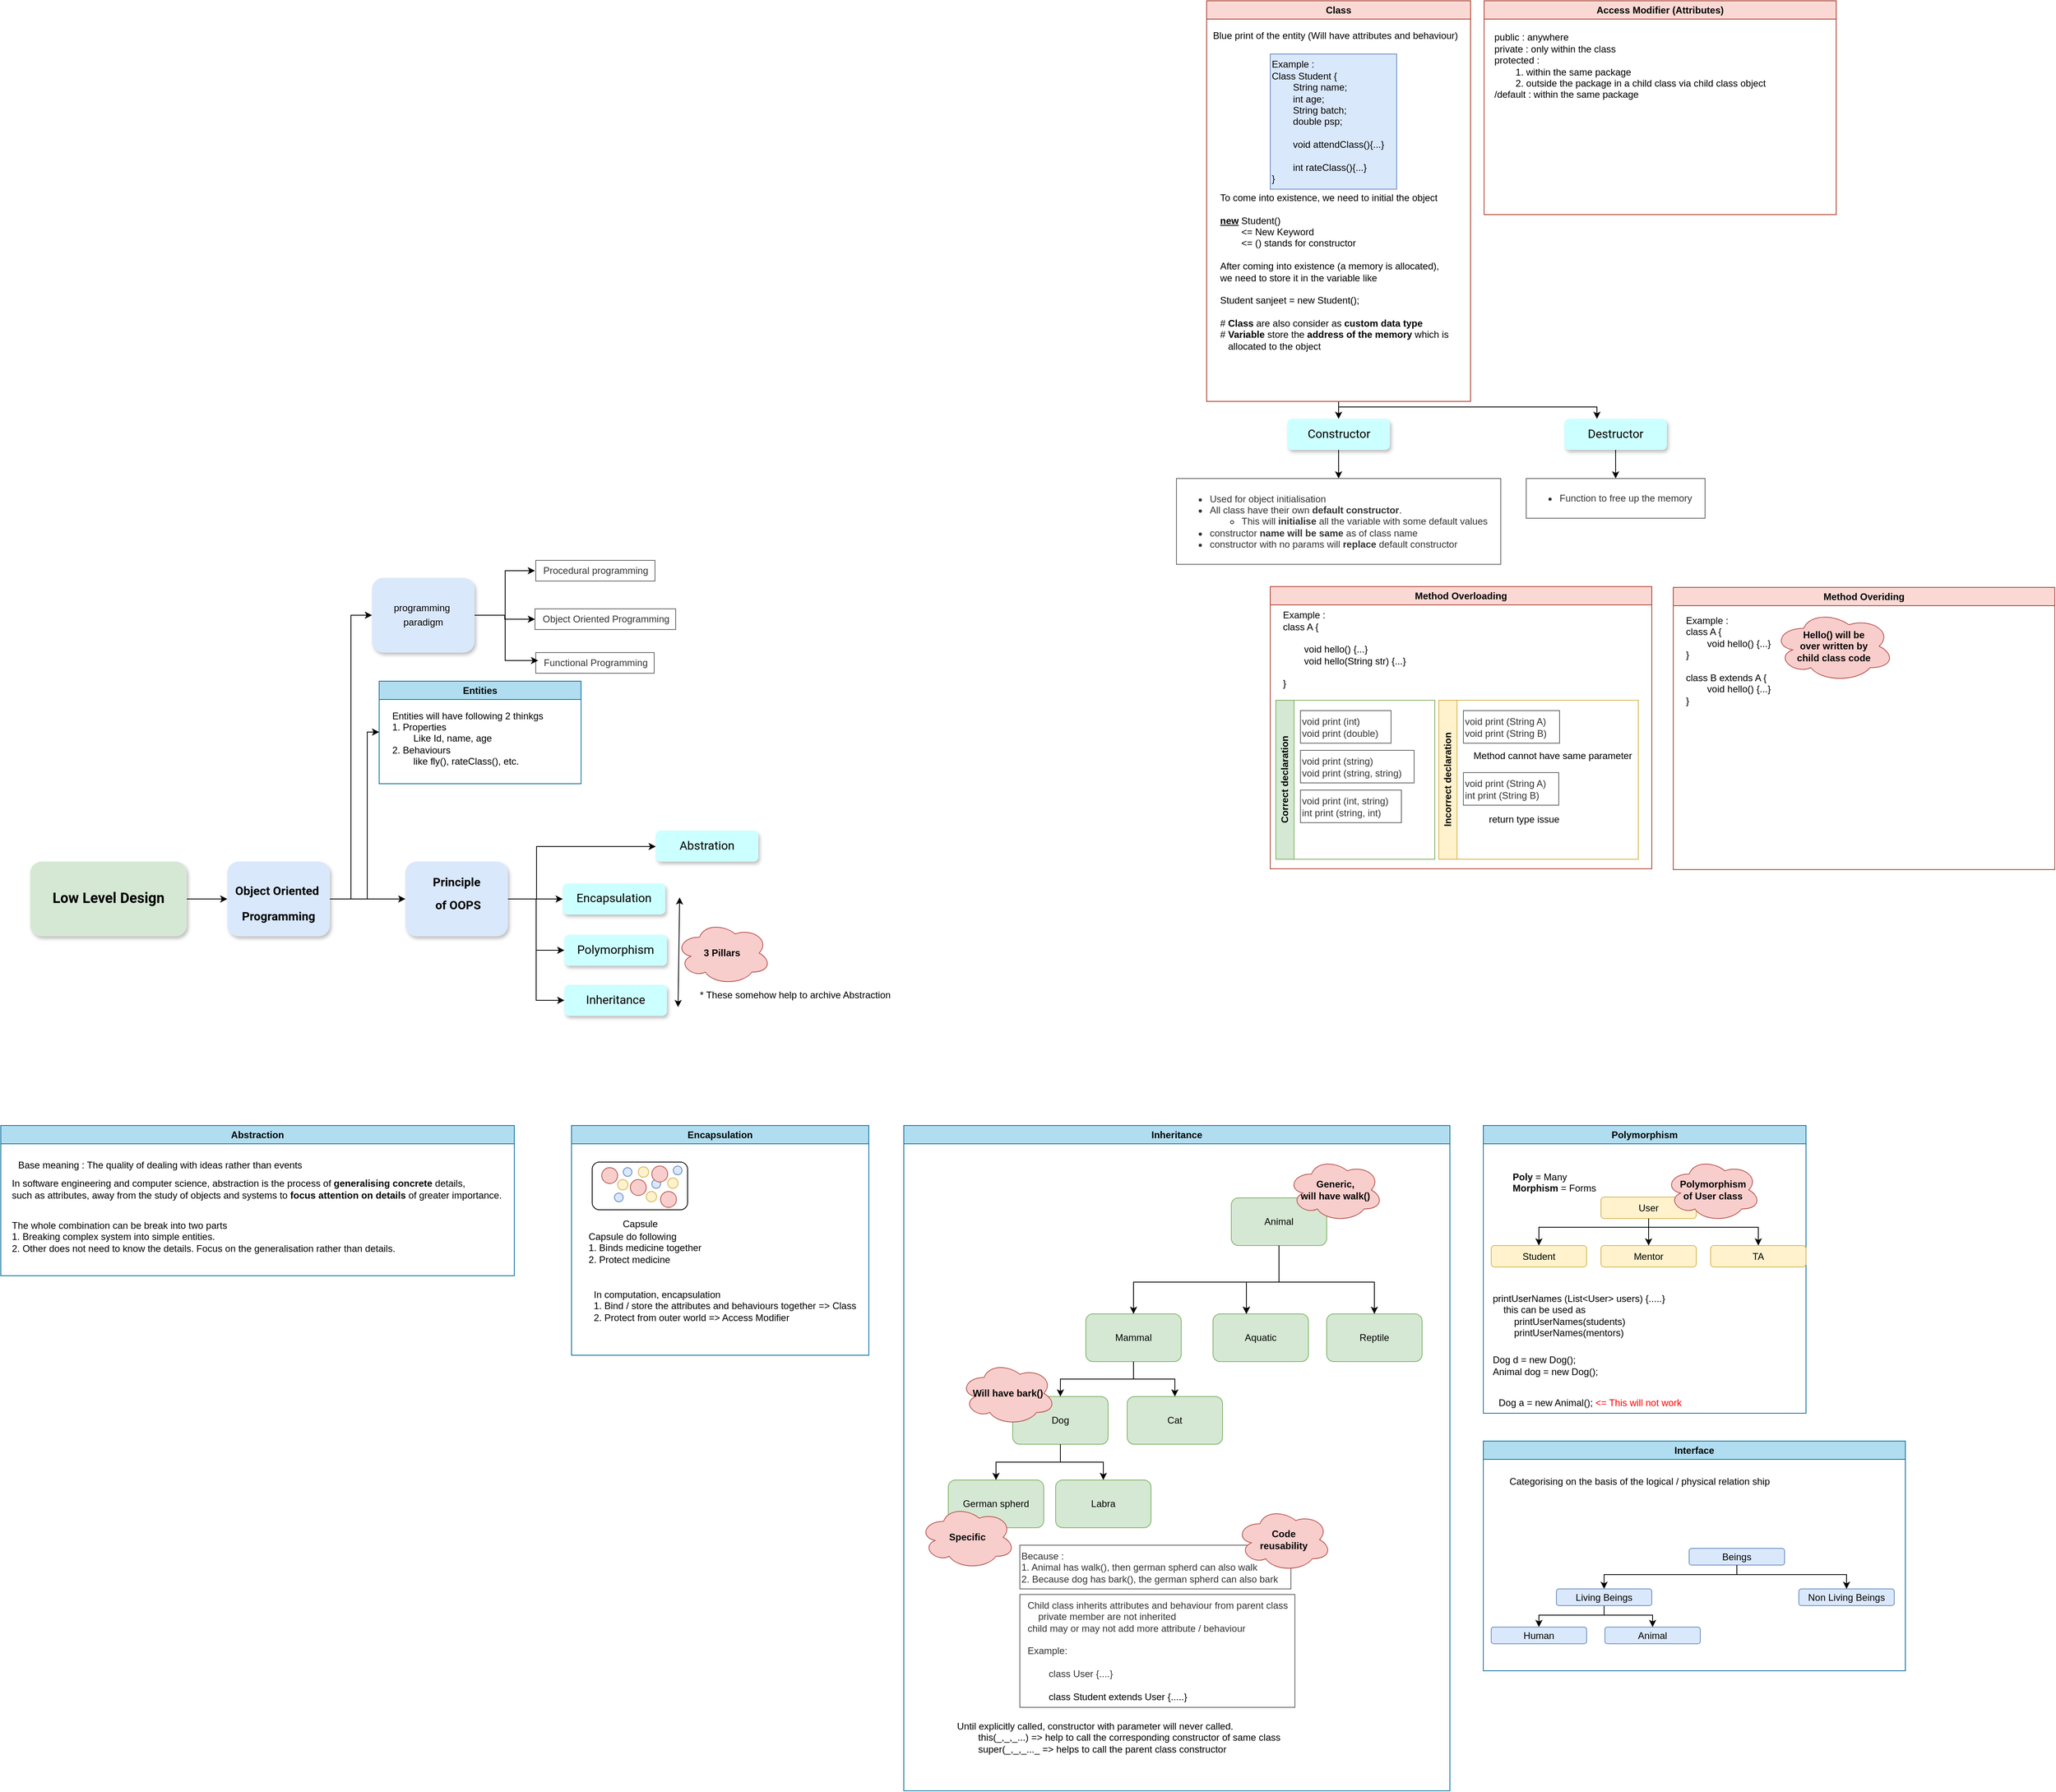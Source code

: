 <mxfile version="24.0.4" type="device">
  <diagram name="OOP Concept" id="FPjwjDiXzvvwkR_oN2_-">
    <mxGraphModel dx="5736" dy="4828" grid="0" gridSize="10" guides="1" tooltips="1" connect="1" arrows="1" fold="1" page="0" pageScale="1" pageWidth="850" pageHeight="1100" math="0" shadow="0">
      <root>
        <mxCell id="0" />
        <mxCell id="1" parent="0" />
        <mxCell id="YzlUCKDvJ0SM6VqGRy29-1" style="edgeStyle=orthogonalEdgeStyle;rounded=0;orthogonalLoop=1;jettySize=auto;html=1;" parent="1" source="YzlUCKDvJ0SM6VqGRy29-2" target="YzlUCKDvJ0SM6VqGRy29-3" edge="1">
          <mxGeometry relative="1" as="geometry" />
        </mxCell>
        <UserObject label="&lt;p style=&quot;line-height: 260%;&quot;&gt;&lt;b&gt;&lt;font data-font-src=&quot;https://fonts.googleapis.com/css?family=Roboto&quot; face=&quot;Roboto&quot; style=&quot;font-size: 18px;&quot;&gt;Low Level Design&lt;/font&gt;&lt;/b&gt;&lt;/p&gt;" link="https://github.com/SanjeetDutt/NOTES/blob/master/draw_io/DataStructureAndAlgo.drawio" linkTarget="_blank" id="YzlUCKDvJ0SM6VqGRy29-2">
          <mxCell style="rounded=1;whiteSpace=wrap;html=1;fillColor=#d5e8d4;strokeColor=none;shadow=1;treeFolding=1;editable=1;movable=1;resizable=1;rotatable=1;deletable=1;locked=0;connectable=1;" parent="1" vertex="1">
            <mxGeometry x="117" y="225" width="197" height="94" as="geometry" />
          </mxCell>
        </UserObject>
        <mxCell id="YzlUCKDvJ0SM6VqGRy29-5" style="edgeStyle=orthogonalEdgeStyle;rounded=0;orthogonalLoop=1;jettySize=auto;html=1;entryX=0;entryY=0.5;entryDx=0;entryDy=0;" parent="1" source="YzlUCKDvJ0SM6VqGRy29-3" target="YzlUCKDvJ0SM6VqGRy29-4" edge="1">
          <mxGeometry relative="1" as="geometry" />
        </mxCell>
        <mxCell id="YzlUCKDvJ0SM6VqGRy29-15" style="edgeStyle=orthogonalEdgeStyle;rounded=0;orthogonalLoop=1;jettySize=auto;html=1;" parent="1" source="YzlUCKDvJ0SM6VqGRy29-3" target="YzlUCKDvJ0SM6VqGRy29-13" edge="1">
          <mxGeometry relative="1" as="geometry">
            <Array as="points">
              <mxPoint x="541" y="272" />
              <mxPoint x="541" y="62" />
            </Array>
          </mxGeometry>
        </mxCell>
        <mxCell id="YzlUCKDvJ0SM6VqGRy29-19" style="edgeStyle=orthogonalEdgeStyle;rounded=0;orthogonalLoop=1;jettySize=auto;html=1;" parent="1" source="YzlUCKDvJ0SM6VqGRy29-3" target="YzlUCKDvJ0SM6VqGRy29-18" edge="1">
          <mxGeometry relative="1" as="geometry" />
        </mxCell>
        <mxCell id="YzlUCKDvJ0SM6VqGRy29-3" value="&lt;p style=&quot;line-height: 142%;&quot;&gt;&lt;font data-font-src=&quot;https://fonts.googleapis.com/css?family=Roboto&quot; face=&quot;Roboto&quot; style=&quot;&quot;&gt;&lt;span style=&quot;font-size: 15px;&quot;&gt;&lt;b&gt;Object Oriented&amp;nbsp;&lt;/b&gt;&lt;/span&gt;&lt;/font&gt;&lt;/p&gt;&lt;font face=&quot;Roboto&quot;&gt;&lt;span style=&quot;font-size: 15px;&quot;&gt;&lt;b&gt;Programming&lt;/b&gt;&lt;/span&gt;&lt;/font&gt;" style="rounded=1;whiteSpace=wrap;html=1;fillColor=#dae8fc;strokeColor=none;shadow=1;treeFolding=0;movable=1;resizable=1;rotatable=1;deletable=1;editable=1;locked=0;connectable=1;expand=1;recursiveResize=1;" parent="1" vertex="1">
          <mxGeometry x="365" y="225" width="129" height="94" as="geometry" />
        </mxCell>
        <mxCell id="YzlUCKDvJ0SM6VqGRy29-12" value="" style="group" parent="1" vertex="1" connectable="0">
          <mxGeometry x="547" y="-154" width="382" height="142" as="geometry" />
        </mxCell>
        <mxCell id="YzlUCKDvJ0SM6VqGRy29-4" value="&lt;p style=&quot;line-height: 142%;&quot;&gt;programming&amp;nbsp;&lt;br&gt;&lt;span style=&quot;background-color: initial;&quot;&gt;paradigm&lt;/span&gt;&lt;/p&gt;" style="rounded=1;whiteSpace=wrap;html=1;fillColor=#dae8fc;strokeColor=none;shadow=1;treeFolding=0;movable=1;resizable=1;rotatable=1;deletable=1;editable=1;locked=0;connectable=1;" parent="YzlUCKDvJ0SM6VqGRy29-12" vertex="1">
          <mxGeometry y="22" width="129" height="94" as="geometry" />
        </mxCell>
        <mxCell id="YzlUCKDvJ0SM6VqGRy29-6" value="Procedural programming" style="text;html=1;align=center;verticalAlign=middle;resizable=0;points=[];autosize=1;strokeColor=#666666;fillColor=none;fontColor=#333333;" parent="YzlUCKDvJ0SM6VqGRy29-12" vertex="1">
          <mxGeometry x="206" width="150" height="26" as="geometry" />
        </mxCell>
        <mxCell id="YzlUCKDvJ0SM6VqGRy29-7" value="Object Oriented Programming" style="text;html=1;align=center;verticalAlign=middle;resizable=0;points=[];autosize=1;strokeColor=#666666;fillColor=none;fontColor=#333333;" parent="YzlUCKDvJ0SM6VqGRy29-12" vertex="1">
          <mxGeometry x="205" y="61" width="177" height="26" as="geometry" />
        </mxCell>
        <mxCell id="YzlUCKDvJ0SM6VqGRy29-8" value="Functional Programming" style="text;html=1;align=center;verticalAlign=middle;resizable=0;points=[];autosize=1;strokeColor=#666666;fillColor=none;fontColor=#333333;" parent="YzlUCKDvJ0SM6VqGRy29-12" vertex="1">
          <mxGeometry x="206" y="116" width="149" height="26" as="geometry" />
        </mxCell>
        <mxCell id="YzlUCKDvJ0SM6VqGRy29-10" style="edgeStyle=orthogonalEdgeStyle;rounded=0;orthogonalLoop=1;jettySize=auto;html=1;" parent="YzlUCKDvJ0SM6VqGRy29-12" source="YzlUCKDvJ0SM6VqGRy29-4" target="YzlUCKDvJ0SM6VqGRy29-7" edge="1">
          <mxGeometry relative="1" as="geometry" />
        </mxCell>
        <mxCell id="YzlUCKDvJ0SM6VqGRy29-9" style="edgeStyle=orthogonalEdgeStyle;rounded=0;orthogonalLoop=1;jettySize=auto;html=1;entryX=-0.007;entryY=0.5;entryDx=0;entryDy=0;entryPerimeter=0;" parent="YzlUCKDvJ0SM6VqGRy29-12" source="YzlUCKDvJ0SM6VqGRy29-4" target="YzlUCKDvJ0SM6VqGRy29-6" edge="1">
          <mxGeometry relative="1" as="geometry" />
        </mxCell>
        <mxCell id="YzlUCKDvJ0SM6VqGRy29-11" style="edgeStyle=orthogonalEdgeStyle;rounded=0;orthogonalLoop=1;jettySize=auto;html=1;entryX=0.02;entryY=0.385;entryDx=0;entryDy=0;entryPerimeter=0;" parent="YzlUCKDvJ0SM6VqGRy29-12" source="YzlUCKDvJ0SM6VqGRy29-4" target="YzlUCKDvJ0SM6VqGRy29-8" edge="1">
          <mxGeometry relative="1" as="geometry" />
        </mxCell>
        <mxCell id="YzlUCKDvJ0SM6VqGRy29-13" value="Entities" style="swimlane;whiteSpace=wrap;html=1;fillColor=#b1ddf0;strokeColor=#10739e;" parent="1" vertex="1">
          <mxGeometry x="556" y="-2" width="254" height="129" as="geometry" />
        </mxCell>
        <mxCell id="YzlUCKDvJ0SM6VqGRy29-14" value="&lt;div style=&quot;text-align: left;&quot;&gt;&lt;span style=&quot;background-color: initial;&quot;&gt;Entities will have following 2 thinkgs&lt;/span&gt;&lt;/div&gt;&lt;div style=&quot;text-align: left;&quot;&gt;&lt;span style=&quot;background-color: initial;&quot;&gt;1. Properties&lt;/span&gt;&lt;/div&gt;&lt;div style=&quot;text-align: left;&quot;&gt;&lt;span style=&quot;background-color: initial;&quot;&gt;&lt;span style=&quot;white-space: pre;&quot;&gt;&#x9;&lt;/span&gt;Like Id, name, age&lt;br&gt;&lt;/span&gt;&lt;/div&gt;&lt;div style=&quot;text-align: left;&quot;&gt;&lt;span style=&quot;background-color: initial;&quot;&gt;2. Behaviours&lt;/span&gt;&lt;/div&gt;&lt;div style=&quot;text-align: left;&quot;&gt;&lt;span style=&quot;background-color: initial;&quot;&gt;&lt;span style=&quot;white-space: pre;&quot;&gt;&#x9;&lt;/span&gt;like fly(), rateClass(), etc.&lt;br&gt;&lt;/span&gt;&lt;/div&gt;" style="text;html=1;align=center;verticalAlign=middle;resizable=0;points=[];autosize=1;strokeColor=none;fillColor=none;" parent="YzlUCKDvJ0SM6VqGRy29-13" vertex="1">
          <mxGeometry x="7" y="30" width="208" height="84" as="geometry" />
        </mxCell>
        <mxCell id="YzlUCKDvJ0SM6VqGRy29-24" style="edgeStyle=orthogonalEdgeStyle;rounded=0;orthogonalLoop=1;jettySize=auto;html=1;" parent="1" source="YzlUCKDvJ0SM6VqGRy29-18" target="YzlUCKDvJ0SM6VqGRy29-20" edge="1">
          <mxGeometry relative="1" as="geometry">
            <Array as="points">
              <mxPoint x="754" y="272" />
              <mxPoint x="754" y="206" />
            </Array>
          </mxGeometry>
        </mxCell>
        <mxCell id="YzlUCKDvJ0SM6VqGRy29-25" style="edgeStyle=orthogonalEdgeStyle;rounded=0;orthogonalLoop=1;jettySize=auto;html=1;" parent="1" source="YzlUCKDvJ0SM6VqGRy29-18" target="YzlUCKDvJ0SM6VqGRy29-21" edge="1">
          <mxGeometry relative="1" as="geometry" />
        </mxCell>
        <mxCell id="YzlUCKDvJ0SM6VqGRy29-26" style="edgeStyle=orthogonalEdgeStyle;rounded=0;orthogonalLoop=1;jettySize=auto;html=1;" parent="1" source="YzlUCKDvJ0SM6VqGRy29-18" target="YzlUCKDvJ0SM6VqGRy29-22" edge="1">
          <mxGeometry relative="1" as="geometry" />
        </mxCell>
        <mxCell id="YzlUCKDvJ0SM6VqGRy29-27" style="edgeStyle=orthogonalEdgeStyle;rounded=0;orthogonalLoop=1;jettySize=auto;html=1;entryX=0;entryY=0.5;entryDx=0;entryDy=0;" parent="1" source="YzlUCKDvJ0SM6VqGRy29-18" target="YzlUCKDvJ0SM6VqGRy29-23" edge="1">
          <mxGeometry relative="1" as="geometry" />
        </mxCell>
        <mxCell id="YzlUCKDvJ0SM6VqGRy29-18" value="&lt;font face=&quot;Roboto&quot;&gt;&lt;span style=&quot;font-size: 15px;&quot;&gt;&lt;b&gt;Principle&lt;/b&gt;&lt;/span&gt;&lt;/font&gt;&lt;p style=&quot;line-height: 142%;&quot;&gt;&lt;b&gt;&lt;font data-font-src=&quot;https://fonts.googleapis.com/css?family=Roboto&quot; face=&quot;Roboto&quot; style=&quot;font-size: 15px;&quot;&gt;&amp;nbsp;of OOPS&lt;/font&gt;&lt;/b&gt;&lt;/p&gt;" style="rounded=1;whiteSpace=wrap;html=1;fillColor=#dae8fc;strokeColor=none;shadow=1;treeFolding=0;movable=1;resizable=1;rotatable=1;deletable=1;editable=1;locked=0;connectable=1;" parent="1" vertex="1">
          <mxGeometry x="589" y="225" width="129" height="94" as="geometry" />
        </mxCell>
        <mxCell id="YzlUCKDvJ0SM6VqGRy29-20" value="&lt;p style=&quot;line-height: 142%;&quot;&gt;&lt;font data-font-src=&quot;https://fonts.googleapis.com/css?family=Roboto&quot; face=&quot;Roboto&quot; style=&quot;font-size: 15px;&quot;&gt;Abstration&lt;/font&gt;&lt;/p&gt;" style="rounded=1;whiteSpace=wrap;html=1;shadow=1;treeFolding=1;movable=1;resizable=1;rotatable=1;deletable=1;editable=1;locked=0;connectable=1;strokeColor=none;fillColor=#CCFFFF;" parent="1" vertex="1">
          <mxGeometry x="904" y="186" width="129" height="39" as="geometry" />
        </mxCell>
        <mxCell id="YzlUCKDvJ0SM6VqGRy29-21" value="&lt;p style=&quot;line-height: 142%;&quot;&gt;&lt;font data-font-src=&quot;https://fonts.googleapis.com/css?family=Roboto&quot; face=&quot;Roboto&quot; style=&quot;font-size: 15px;&quot;&gt;Encapsulation&lt;/font&gt;&lt;/p&gt;" style="rounded=1;whiteSpace=wrap;html=1;shadow=1;treeFolding=1;movable=1;resizable=1;rotatable=1;deletable=1;editable=1;locked=0;connectable=1;strokeColor=none;fillColor=#CCFFFF;" parent="1" vertex="1">
          <mxGeometry x="787" y="252.5" width="129" height="39" as="geometry" />
        </mxCell>
        <mxCell id="YzlUCKDvJ0SM6VqGRy29-22" value="&lt;p style=&quot;line-height: 142%;&quot;&gt;&lt;font data-font-src=&quot;https://fonts.googleapis.com/css?family=Roboto&quot; face=&quot;Roboto&quot; style=&quot;font-size: 15px;&quot;&gt;Polymorphism&lt;/font&gt;&lt;/p&gt;" style="rounded=1;whiteSpace=wrap;html=1;shadow=1;treeFolding=1;movable=1;resizable=1;rotatable=1;deletable=1;editable=1;locked=0;connectable=1;strokeColor=none;fillColor=#CCFFFF;" parent="1" vertex="1">
          <mxGeometry x="789" y="317" width="129" height="39" as="geometry" />
        </mxCell>
        <mxCell id="YzlUCKDvJ0SM6VqGRy29-23" value="&lt;p style=&quot;line-height: 142%;&quot;&gt;&lt;font data-font-src=&quot;https://fonts.googleapis.com/css?family=Roboto&quot; face=&quot;Roboto&quot; style=&quot;font-size: 15px;&quot;&gt;Inheritance&lt;/font&gt;&lt;/p&gt;" style="rounded=1;whiteSpace=wrap;html=1;shadow=1;treeFolding=1;movable=1;resizable=1;rotatable=1;deletable=1;editable=1;locked=0;connectable=1;strokeColor=none;fillColor=#CCFFFF;" parent="1" vertex="1">
          <mxGeometry x="789" y="380" width="129" height="39" as="geometry" />
        </mxCell>
        <mxCell id="YzlUCKDvJ0SM6VqGRy29-28" value="" style="endArrow=classic;startArrow=classic;html=1;rounded=0;" parent="1" edge="1">
          <mxGeometry width="50" height="50" relative="1" as="geometry">
            <mxPoint x="932" y="408" as="sourcePoint" />
            <mxPoint x="934" y="270" as="targetPoint" />
          </mxGeometry>
        </mxCell>
        <mxCell id="YzlUCKDvJ0SM6VqGRy29-29" value="&lt;b&gt;3 Pillars&amp;nbsp;&lt;/b&gt;" style="ellipse;shape=cloud;whiteSpace=wrap;html=1;fillColor=#f8cecc;strokeColor=#b85450;" parent="1" vertex="1">
          <mxGeometry x="929.0" y="300" width="120" height="80" as="geometry" />
        </mxCell>
        <mxCell id="YzlUCKDvJ0SM6VqGRy29-30" value="* These somehow help to archive Abstraction" style="text;html=1;align=center;verticalAlign=middle;resizable=0;points=[];autosize=1;strokeColor=none;fillColor=none;" parent="1" vertex="1">
          <mxGeometry x="950" y="380" width="258" height="26" as="geometry" />
        </mxCell>
        <mxCell id="YzlUCKDvJ0SM6VqGRy29-31" value="Abstraction" style="swimlane;whiteSpace=wrap;html=1;fillColor=#b1ddf0;strokeColor=#10739e;" parent="1" vertex="1">
          <mxGeometry x="80" y="557" width="646" height="189" as="geometry" />
        </mxCell>
        <mxCell id="YzlUCKDvJ0SM6VqGRy29-32" value="Base meaning : The quality of dealing with ideas rather than events" style="text;html=1;align=center;verticalAlign=middle;resizable=0;points=[];autosize=1;strokeColor=none;fillColor=none;" parent="YzlUCKDvJ0SM6VqGRy29-31" vertex="1">
          <mxGeometry x="12" y="37" width="375" height="26" as="geometry" />
        </mxCell>
        <mxCell id="YzlUCKDvJ0SM6VqGRy29-33" value="In software engineering and computer science, abstraction is the process of &lt;b&gt;generalising&lt;/b&gt; &lt;b&gt;concrete&lt;/b&gt; details, &lt;br&gt;such as attributes, away from the study of objects and systems to &lt;b&gt;focus&lt;/b&gt; &lt;b&gt;attention&lt;/b&gt; &lt;b&gt;on&lt;/b&gt; &lt;b&gt;details&lt;/b&gt; of greater importance." style="text;html=1;align=left;verticalAlign=middle;resizable=0;points=[];autosize=1;strokeColor=none;fillColor=none;" parent="YzlUCKDvJ0SM6VqGRy29-31" vertex="1">
          <mxGeometry x="12" y="59" width="634" height="41" as="geometry" />
        </mxCell>
        <mxCell id="YzlUCKDvJ0SM6VqGRy29-34" value="The whole combination can be break into two parts&lt;br&gt;1. Breaking complex system into simple entities.&lt;br&gt;2. Other does not need to know the details. Focus on the generalisation rather than details." style="text;html=1;align=left;verticalAlign=middle;resizable=0;points=[];autosize=1;strokeColor=none;fillColor=none;" parent="YzlUCKDvJ0SM6VqGRy29-31" vertex="1">
          <mxGeometry x="12" y="112" width="500" height="55" as="geometry" />
        </mxCell>
        <mxCell id="YzlUCKDvJ0SM6VqGRy29-35" value="Encapsulation" style="swimlane;whiteSpace=wrap;html=1;fillColor=#b1ddf0;strokeColor=#10739e;" parent="1" vertex="1">
          <mxGeometry x="798" y="557" width="374" height="289" as="geometry" />
        </mxCell>
        <mxCell id="YzlUCKDvJ0SM6VqGRy29-54" value="" style="group" parent="YzlUCKDvJ0SM6VqGRy29-35" vertex="1" connectable="0">
          <mxGeometry x="12" y="46" width="160" height="135" as="geometry" />
        </mxCell>
        <mxCell id="YzlUCKDvJ0SM6VqGRy29-51" value="" style="group" parent="YzlUCKDvJ0SM6VqGRy29-54" vertex="1" connectable="0">
          <mxGeometry x="14" width="120" height="91" as="geometry" />
        </mxCell>
        <mxCell id="YzlUCKDvJ0SM6VqGRy29-36" value="" style="rounded=1;whiteSpace=wrap;html=1;" parent="YzlUCKDvJ0SM6VqGRy29-51" vertex="1">
          <mxGeometry width="120" height="60" as="geometry" />
        </mxCell>
        <mxCell id="YzlUCKDvJ0SM6VqGRy29-37" value="Capsule" style="text;html=1;align=center;verticalAlign=middle;resizable=0;points=[];autosize=1;strokeColor=none;fillColor=none;" parent="YzlUCKDvJ0SM6VqGRy29-51" vertex="1">
          <mxGeometry x="29" y="65" width="62" height="26" as="geometry" />
        </mxCell>
        <mxCell id="YzlUCKDvJ0SM6VqGRy29-38" value="" style="ellipse;whiteSpace=wrap;html=1;aspect=fixed;fillColor=#f8cecc;strokeColor=#b85450;" parent="YzlUCKDvJ0SM6VqGRy29-51" vertex="1">
          <mxGeometry x="12" y="7" width="20" height="20" as="geometry" />
        </mxCell>
        <mxCell id="YzlUCKDvJ0SM6VqGRy29-39" value="" style="ellipse;whiteSpace=wrap;html=1;aspect=fixed;fillColor=#dae8fc;strokeColor=#6c8ebf;" parent="YzlUCKDvJ0SM6VqGRy29-51" vertex="1">
          <mxGeometry x="39" y="7" width="11" height="11" as="geometry" />
        </mxCell>
        <mxCell id="YzlUCKDvJ0SM6VqGRy29-40" value="" style="ellipse;whiteSpace=wrap;html=1;aspect=fixed;fillColor=#fff2cc;strokeColor=#d6b656;" parent="YzlUCKDvJ0SM6VqGRy29-51" vertex="1">
          <mxGeometry x="32" y="22" width="13" height="13" as="geometry" />
        </mxCell>
        <mxCell id="YzlUCKDvJ0SM6VqGRy29-41" value="" style="ellipse;whiteSpace=wrap;html=1;aspect=fixed;fillColor=#f8cecc;strokeColor=#b85450;" parent="YzlUCKDvJ0SM6VqGRy29-51" vertex="1">
          <mxGeometry x="48" y="22" width="20" height="20" as="geometry" />
        </mxCell>
        <mxCell id="YzlUCKDvJ0SM6VqGRy29-42" value="" style="ellipse;whiteSpace=wrap;html=1;aspect=fixed;fillColor=#dae8fc;strokeColor=#6c8ebf;" parent="YzlUCKDvJ0SM6VqGRy29-51" vertex="1">
          <mxGeometry x="75" y="22" width="11" height="11" as="geometry" />
        </mxCell>
        <mxCell id="YzlUCKDvJ0SM6VqGRy29-43" value="" style="ellipse;whiteSpace=wrap;html=1;aspect=fixed;fillColor=#fff2cc;strokeColor=#d6b656;" parent="YzlUCKDvJ0SM6VqGRy29-51" vertex="1">
          <mxGeometry x="68" y="37" width="13" height="13" as="geometry" />
        </mxCell>
        <mxCell id="YzlUCKDvJ0SM6VqGRy29-44" value="" style="ellipse;whiteSpace=wrap;html=1;aspect=fixed;fillColor=#f8cecc;strokeColor=#b85450;" parent="YzlUCKDvJ0SM6VqGRy29-51" vertex="1">
          <mxGeometry x="75" y="5" width="20" height="20" as="geometry" />
        </mxCell>
        <mxCell id="YzlUCKDvJ0SM6VqGRy29-45" value="" style="ellipse;whiteSpace=wrap;html=1;aspect=fixed;fillColor=#dae8fc;strokeColor=#6c8ebf;" parent="YzlUCKDvJ0SM6VqGRy29-51" vertex="1">
          <mxGeometry x="102" y="5" width="11" height="11" as="geometry" />
        </mxCell>
        <mxCell id="YzlUCKDvJ0SM6VqGRy29-46" value="" style="ellipse;whiteSpace=wrap;html=1;aspect=fixed;fillColor=#fff2cc;strokeColor=#d6b656;" parent="YzlUCKDvJ0SM6VqGRy29-51" vertex="1">
          <mxGeometry x="95" y="20" width="13" height="13" as="geometry" />
        </mxCell>
        <mxCell id="YzlUCKDvJ0SM6VqGRy29-47" value="" style="ellipse;whiteSpace=wrap;html=1;aspect=fixed;fillColor=#f8cecc;strokeColor=#b85450;" parent="YzlUCKDvJ0SM6VqGRy29-51" vertex="1">
          <mxGeometry x="86" y="37" width="20" height="20" as="geometry" />
        </mxCell>
        <mxCell id="YzlUCKDvJ0SM6VqGRy29-48" value="" style="ellipse;whiteSpace=wrap;html=1;aspect=fixed;fillColor=#dae8fc;strokeColor=#6c8ebf;" parent="YzlUCKDvJ0SM6VqGRy29-51" vertex="1">
          <mxGeometry x="28" y="39" width="11" height="11" as="geometry" />
        </mxCell>
        <mxCell id="YzlUCKDvJ0SM6VqGRy29-49" value="" style="ellipse;whiteSpace=wrap;html=1;aspect=fixed;fillColor=#fff2cc;strokeColor=#d6b656;" parent="YzlUCKDvJ0SM6VqGRy29-51" vertex="1">
          <mxGeometry x="58" y="6" width="13" height="13" as="geometry" />
        </mxCell>
        <mxCell id="YzlUCKDvJ0SM6VqGRy29-53" value="&lt;div style=&quot;text-align: left;&quot;&gt;&lt;span style=&quot;background-color: initial;&quot;&gt;Capsule do following&lt;/span&gt;&lt;/div&gt;&lt;div style=&quot;text-align: left;&quot;&gt;&lt;span style=&quot;background-color: initial;&quot;&gt;1. Binds medicine together&lt;/span&gt;&lt;/div&gt;&lt;div style=&quot;text-align: left;&quot;&gt;&lt;span style=&quot;background-color: initial;&quot;&gt;2. Protect medicine&lt;/span&gt;&lt;/div&gt;" style="text;html=1;align=center;verticalAlign=middle;resizable=0;points=[];autosize=1;strokeColor=none;fillColor=none;" parent="YzlUCKDvJ0SM6VqGRy29-54" vertex="1">
          <mxGeometry y="80" width="160" height="55" as="geometry" />
        </mxCell>
        <mxCell id="YzlUCKDvJ0SM6VqGRy29-55" value="In computation, encapsulation&lt;br&gt;1. Bind / store the attributes and behaviours together =&amp;gt; Class&lt;br&gt;2. Protect from outer world =&amp;gt; Access Modifier" style="text;html=1;align=left;verticalAlign=middle;resizable=0;points=[];autosize=1;strokeColor=none;fillColor=none;" parent="YzlUCKDvJ0SM6VqGRy29-35" vertex="1">
          <mxGeometry x="26" y="199" width="348" height="55" as="geometry" />
        </mxCell>
        <mxCell id="YzlUCKDvJ0SM6VqGRy29-65" style="edgeStyle=orthogonalEdgeStyle;rounded=0;orthogonalLoop=1;jettySize=auto;html=1;" parent="1" source="YzlUCKDvJ0SM6VqGRy29-58" target="YzlUCKDvJ0SM6VqGRy29-64" edge="1">
          <mxGeometry relative="1" as="geometry" />
        </mxCell>
        <mxCell id="YzlUCKDvJ0SM6VqGRy29-69" style="edgeStyle=orthogonalEdgeStyle;rounded=0;orthogonalLoop=1;jettySize=auto;html=1;" parent="1" source="YzlUCKDvJ0SM6VqGRy29-58" target="YzlUCKDvJ0SM6VqGRy29-68" edge="1">
          <mxGeometry relative="1" as="geometry">
            <Array as="points">
              <mxPoint x="1763" y="-347" />
              <mxPoint x="2088" y="-347" />
            </Array>
          </mxGeometry>
        </mxCell>
        <mxCell id="YzlUCKDvJ0SM6VqGRy29-58" value="Class" style="swimlane;whiteSpace=wrap;html=1;fillColor=#fad9d5;strokeColor=#ae4132;" parent="1" vertex="1">
          <mxGeometry x="1597" y="-858" width="332" height="504" as="geometry" />
        </mxCell>
        <mxCell id="YzlUCKDvJ0SM6VqGRy29-59" value="Blue print of the entity (Will have attributes and behaviour)" style="text;html=1;align=left;verticalAlign=middle;resizable=0;points=[];autosize=1;strokeColor=none;fillColor=none;" parent="YzlUCKDvJ0SM6VqGRy29-58" vertex="1">
          <mxGeometry x="6" y="31" width="326" height="26" as="geometry" />
        </mxCell>
        <mxCell id="YzlUCKDvJ0SM6VqGRy29-60" value="Example :&lt;br&gt;Class Student {&lt;br&gt;&lt;span style=&quot;white-space: pre;&quot;&gt;&#x9;&lt;/span&gt;String name;&lt;br&gt;&lt;span style=&quot;white-space: pre;&quot;&gt;&#x9;&lt;/span&gt;int age;&lt;br&gt;&lt;span style=&quot;white-space: pre;&quot;&gt;&#x9;&lt;/span&gt;String batch;&lt;br&gt;&lt;span style=&quot;white-space: pre;&quot;&gt;&#x9;&lt;/span&gt;double psp;&lt;br&gt;&lt;br&gt;&lt;span style=&quot;white-space: pre;&quot;&gt;&#x9;&lt;/span&gt;void attendClass(){...}&lt;br&gt;&lt;span style=&quot;white-space: pre;&quot;&gt;&#x9;&lt;/span&gt;&lt;br&gt;&lt;span style=&quot;white-space: pre;&quot;&gt;&#x9;&lt;/span&gt;int rateClass(){...}&lt;br&gt;}" style="text;html=1;align=left;verticalAlign=middle;resizable=0;points=[];autosize=1;strokeColor=#6c8ebf;fillColor=#dae8fc;" parent="YzlUCKDvJ0SM6VqGRy29-58" vertex="1">
          <mxGeometry x="80" y="67" width="159" height="170" as="geometry" />
        </mxCell>
        <mxCell id="YzlUCKDvJ0SM6VqGRy29-61" value="To come into existence, we need to initial the object&lt;br&gt;&lt;br&gt;&lt;b&gt;&lt;u&gt;new&lt;/u&gt;&lt;/b&gt; Student() &lt;br&gt;&lt;span style=&quot;white-space: pre;&quot;&gt;&#x9;&lt;/span&gt;&amp;lt;= New Keyword&lt;br&gt;&lt;span style=&quot;white-space: pre;&quot;&gt;&#x9;&lt;/span&gt;&amp;lt;= () stands for constructor&lt;br&gt;&lt;br&gt;After coming into existence (a memory is allocated),&lt;br&gt;we need to store it in the variable like&lt;br&gt;&lt;br&gt;Student sanjeet = new Student();&lt;br&gt;&lt;br&gt;# &lt;b&gt;Class&lt;/b&gt; are also consider as &lt;b&gt;custom data type&amp;nbsp;&lt;/b&gt;&lt;br&gt;# &lt;b&gt;Variable&lt;/b&gt; store the &lt;b&gt;address of the memory&lt;/b&gt; which is &lt;br&gt;&amp;nbsp; &amp;nbsp;allocated to the object" style="text;html=1;align=left;verticalAlign=middle;resizable=0;points=[];autosize=1;strokeColor=none;fillColor=none;" parent="YzlUCKDvJ0SM6VqGRy29-58" vertex="1">
          <mxGeometry x="14.5" y="234" width="306" height="213" as="geometry" />
        </mxCell>
        <mxCell id="YzlUCKDvJ0SM6VqGRy29-62" value="Access Modifier (Attributes)" style="swimlane;whiteSpace=wrap;html=1;fillColor=#fad9d5;strokeColor=#ae4132;" parent="1" vertex="1">
          <mxGeometry x="1946" y="-858" width="443" height="269" as="geometry" />
        </mxCell>
        <mxCell id="YzlUCKDvJ0SM6VqGRy29-63" value="&lt;div style=&quot;&quot;&gt;&lt;div&gt;public : anywhere&lt;/div&gt;&lt;div&gt;private : only within the class&lt;/div&gt;&lt;div&gt;protected :&lt;/div&gt;&lt;div&gt;&lt;span style=&quot;white-space: pre;&quot;&gt;&#x9;&lt;/span&gt;1. within the same package&lt;/div&gt;&lt;div&gt;&lt;span style=&quot;white-space: pre;&quot;&gt;&#x9;&lt;/span&gt;2. outside the package in a child class via child class object&lt;/div&gt;&lt;div&gt;/default : within the same package&lt;/div&gt;&lt;/div&gt;" style="text;html=1;align=left;verticalAlign=middle;resizable=0;points=[];autosize=1;strokeColor=none;fillColor=none;" parent="YzlUCKDvJ0SM6VqGRy29-62" vertex="1">
          <mxGeometry x="11" y="33" width="360" height="98" as="geometry" />
        </mxCell>
        <mxCell id="YzlUCKDvJ0SM6VqGRy29-67" style="edgeStyle=orthogonalEdgeStyle;rounded=0;orthogonalLoop=1;jettySize=auto;html=1;" parent="1" source="YzlUCKDvJ0SM6VqGRy29-64" target="YzlUCKDvJ0SM6VqGRy29-66" edge="1">
          <mxGeometry relative="1" as="geometry" />
        </mxCell>
        <mxCell id="YzlUCKDvJ0SM6VqGRy29-64" value="&lt;p style=&quot;line-height: 142%;&quot;&gt;&lt;font data-font-src=&quot;https://fonts.googleapis.com/css?family=Roboto&quot; face=&quot;Roboto&quot; style=&quot;font-size: 15px;&quot;&gt;Constructor&lt;/font&gt;&lt;/p&gt;" style="rounded=1;whiteSpace=wrap;html=1;shadow=1;treeFolding=1;movable=1;resizable=1;rotatable=1;deletable=1;editable=1;locked=0;connectable=1;strokeColor=none;fillColor=#CCFFFF;" parent="1" vertex="1">
          <mxGeometry x="1698.5" y="-332" width="129" height="39" as="geometry" />
        </mxCell>
        <mxCell id="YzlUCKDvJ0SM6VqGRy29-66" value="&lt;ul&gt;&lt;li&gt;Used for object initialisation&lt;/li&gt;&lt;li&gt;All class have their own &lt;b&gt;default&lt;/b&gt; &lt;b&gt;constructor&lt;/b&gt;.&lt;/li&gt;&lt;ul&gt;&lt;li&gt;This will &lt;b style=&quot;background-color: initial;&quot;&gt;initialise&lt;/b&gt;&lt;span style=&quot;background-color: initial;&quot;&gt;&amp;nbsp;all the variable with some default values&lt;/span&gt;&lt;/li&gt;&lt;/ul&gt;&lt;li&gt;constructor &lt;b&gt;name will be same&lt;/b&gt; as of class name&lt;/li&gt;&lt;li&gt;constructor&amp;nbsp;with no params will &lt;b&gt;replace&lt;/b&gt; default constructor&lt;/li&gt;&lt;/ul&gt;" style="text;html=1;align=left;verticalAlign=middle;resizable=0;points=[];autosize=1;strokeColor=#666666;fillColor=none;fontColor=#333333;" parent="1" vertex="1">
          <mxGeometry x="1559" y="-257" width="408" height="108" as="geometry" />
        </mxCell>
        <mxCell id="YzlUCKDvJ0SM6VqGRy29-71" style="edgeStyle=orthogonalEdgeStyle;rounded=0;orthogonalLoop=1;jettySize=auto;html=1;" parent="1" source="YzlUCKDvJ0SM6VqGRy29-68" target="YzlUCKDvJ0SM6VqGRy29-70" edge="1">
          <mxGeometry relative="1" as="geometry" />
        </mxCell>
        <mxCell id="YzlUCKDvJ0SM6VqGRy29-68" value="&lt;p style=&quot;line-height: 142%;&quot;&gt;&lt;font data-font-src=&quot;https://fonts.googleapis.com/css?family=Roboto&quot; face=&quot;Roboto&quot; style=&quot;font-size: 15px;&quot;&gt;Destructor&lt;/font&gt;&lt;/p&gt;" style="rounded=1;whiteSpace=wrap;html=1;shadow=1;treeFolding=1;movable=1;resizable=1;rotatable=1;deletable=1;editable=1;locked=0;connectable=1;strokeColor=none;fillColor=#CCFFFF;" parent="1" vertex="1">
          <mxGeometry x="2047" y="-332" width="129" height="39" as="geometry" />
        </mxCell>
        <mxCell id="YzlUCKDvJ0SM6VqGRy29-70" value="&lt;ul&gt;&lt;li&gt;Function to free up the memory&lt;/li&gt;&lt;/ul&gt;" style="text;html=1;align=left;verticalAlign=middle;resizable=0;points=[];autosize=1;strokeColor=#666666;fillColor=none;fontColor=#333333;" parent="1" vertex="1">
          <mxGeometry x="1999" y="-257" width="225" height="50" as="geometry" />
        </mxCell>
        <mxCell id="YzlUCKDvJ0SM6VqGRy29-72" value="Inheritance" style="swimlane;whiteSpace=wrap;html=1;fillColor=#b1ddf0;strokeColor=#10739e;" parent="1" vertex="1">
          <mxGeometry x="1216" y="557" width="687" height="837" as="geometry" />
        </mxCell>
        <mxCell id="YzlUCKDvJ0SM6VqGRy29-98" value="" style="group" parent="YzlUCKDvJ0SM6VqGRy29-72" vertex="1" connectable="0">
          <mxGeometry x="20.0" y="41" width="632.0" height="542" as="geometry" />
        </mxCell>
        <mxCell id="YzlUCKDvJ0SM6VqGRy29-76" value="Animal" style="rounded=1;whiteSpace=wrap;html=1;fillColor=#d5e8d4;strokeColor=#82b366;" parent="YzlUCKDvJ0SM6VqGRy29-98" vertex="1">
          <mxGeometry x="392.0" y="50" width="120" height="60" as="geometry" />
        </mxCell>
        <mxCell id="YzlUCKDvJ0SM6VqGRy29-77" value="Mammal" style="rounded=1;whiteSpace=wrap;html=1;fillColor=#d5e8d4;strokeColor=#82b366;" parent="YzlUCKDvJ0SM6VqGRy29-98" vertex="1">
          <mxGeometry x="209.0" y="196" width="120" height="60" as="geometry" />
        </mxCell>
        <mxCell id="YzlUCKDvJ0SM6VqGRy29-78" value="" style="edgeStyle=orthogonalEdgeStyle;rounded=0;orthogonalLoop=1;jettySize=auto;html=1;" parent="YzlUCKDvJ0SM6VqGRy29-98" source="YzlUCKDvJ0SM6VqGRy29-76" target="YzlUCKDvJ0SM6VqGRy29-77" edge="1">
          <mxGeometry relative="1" as="geometry">
            <Array as="points">
              <mxPoint x="452.0" y="156" />
              <mxPoint x="269.0" y="156" />
            </Array>
          </mxGeometry>
        </mxCell>
        <mxCell id="YzlUCKDvJ0SM6VqGRy29-79" value="Aquatic" style="rounded=1;whiteSpace=wrap;html=1;fillColor=#d5e8d4;strokeColor=#82b366;" parent="YzlUCKDvJ0SM6VqGRy29-98" vertex="1">
          <mxGeometry x="369.0" y="196" width="120" height="60" as="geometry" />
        </mxCell>
        <mxCell id="YzlUCKDvJ0SM6VqGRy29-80" value="" style="edgeStyle=orthogonalEdgeStyle;rounded=0;orthogonalLoop=1;jettySize=auto;html=1;" parent="YzlUCKDvJ0SM6VqGRy29-98" source="YzlUCKDvJ0SM6VqGRy29-76" target="YzlUCKDvJ0SM6VqGRy29-79" edge="1">
          <mxGeometry relative="1" as="geometry">
            <Array as="points">
              <mxPoint x="452.0" y="156" />
              <mxPoint x="411.0" y="156" />
            </Array>
          </mxGeometry>
        </mxCell>
        <mxCell id="YzlUCKDvJ0SM6VqGRy29-81" value="" style="edgeStyle=orthogonalEdgeStyle;rounded=0;orthogonalLoop=1;jettySize=auto;html=1;" parent="YzlUCKDvJ0SM6VqGRy29-98" source="YzlUCKDvJ0SM6VqGRy29-76" target="YzlUCKDvJ0SM6VqGRy29-79" edge="1">
          <mxGeometry relative="1" as="geometry">
            <Array as="points">
              <mxPoint x="452.0" y="156" />
              <mxPoint x="411.0" y="156" />
            </Array>
          </mxGeometry>
        </mxCell>
        <mxCell id="YzlUCKDvJ0SM6VqGRy29-82" value="" style="edgeStyle=orthogonalEdgeStyle;rounded=0;orthogonalLoop=1;jettySize=auto;html=1;" parent="YzlUCKDvJ0SM6VqGRy29-98" source="YzlUCKDvJ0SM6VqGRy29-76" target="YzlUCKDvJ0SM6VqGRy29-79" edge="1">
          <mxGeometry relative="1" as="geometry">
            <Array as="points">
              <mxPoint x="452.0" y="156" />
              <mxPoint x="411.0" y="156" />
            </Array>
          </mxGeometry>
        </mxCell>
        <mxCell id="YzlUCKDvJ0SM6VqGRy29-83" value="Reptile" style="rounded=1;whiteSpace=wrap;html=1;fillColor=#d5e8d4;strokeColor=#82b366;" parent="YzlUCKDvJ0SM6VqGRy29-98" vertex="1">
          <mxGeometry x="512.0" y="196" width="120" height="60" as="geometry" />
        </mxCell>
        <mxCell id="YzlUCKDvJ0SM6VqGRy29-84" value="" style="edgeStyle=orthogonalEdgeStyle;rounded=0;orthogonalLoop=1;jettySize=auto;html=1;" parent="YzlUCKDvJ0SM6VqGRy29-98" source="YzlUCKDvJ0SM6VqGRy29-76" target="YzlUCKDvJ0SM6VqGRy29-83" edge="1">
          <mxGeometry relative="1" as="geometry">
            <Array as="points">
              <mxPoint x="452.0" y="156" />
              <mxPoint x="572.0" y="156" />
            </Array>
          </mxGeometry>
        </mxCell>
        <mxCell id="YzlUCKDvJ0SM6VqGRy29-85" value="&lt;b&gt;Generic,&lt;br&gt;will have walk()&lt;br&gt;&lt;/b&gt;" style="ellipse;shape=cloud;whiteSpace=wrap;html=1;fillColor=#f8cecc;strokeColor=#b85450;" parent="YzlUCKDvJ0SM6VqGRy29-98" vertex="1">
          <mxGeometry x="463" width="120" height="80" as="geometry" />
        </mxCell>
        <mxCell id="YzlUCKDvJ0SM6VqGRy29-86" value="Dog" style="rounded=1;whiteSpace=wrap;html=1;fillColor=#d5e8d4;strokeColor=#82b366;" parent="YzlUCKDvJ0SM6VqGRy29-98" vertex="1">
          <mxGeometry x="117.0" y="300" width="120" height="60" as="geometry" />
        </mxCell>
        <mxCell id="YzlUCKDvJ0SM6VqGRy29-87" value="" style="edgeStyle=orthogonalEdgeStyle;rounded=0;orthogonalLoop=1;jettySize=auto;html=1;" parent="YzlUCKDvJ0SM6VqGRy29-98" source="YzlUCKDvJ0SM6VqGRy29-77" target="YzlUCKDvJ0SM6VqGRy29-86" edge="1">
          <mxGeometry relative="1" as="geometry" />
        </mxCell>
        <mxCell id="YzlUCKDvJ0SM6VqGRy29-88" value="Cat" style="rounded=1;whiteSpace=wrap;html=1;fillColor=#d5e8d4;strokeColor=#82b366;" parent="YzlUCKDvJ0SM6VqGRy29-98" vertex="1">
          <mxGeometry x="261.0" y="300" width="120" height="60" as="geometry" />
        </mxCell>
        <mxCell id="YzlUCKDvJ0SM6VqGRy29-89" style="edgeStyle=orthogonalEdgeStyle;rounded=0;orthogonalLoop=1;jettySize=auto;html=1;" parent="YzlUCKDvJ0SM6VqGRy29-98" source="YzlUCKDvJ0SM6VqGRy29-77" target="YzlUCKDvJ0SM6VqGRy29-88" edge="1">
          <mxGeometry relative="1" as="geometry" />
        </mxCell>
        <mxCell id="YzlUCKDvJ0SM6VqGRy29-90" value="German spherd" style="rounded=1;whiteSpace=wrap;html=1;fillColor=#d5e8d4;strokeColor=#82b366;" parent="YzlUCKDvJ0SM6VqGRy29-98" vertex="1">
          <mxGeometry x="36.0" y="405" width="120" height="60" as="geometry" />
        </mxCell>
        <mxCell id="YzlUCKDvJ0SM6VqGRy29-91" value="" style="edgeStyle=orthogonalEdgeStyle;rounded=0;orthogonalLoop=1;jettySize=auto;html=1;" parent="YzlUCKDvJ0SM6VqGRy29-98" source="YzlUCKDvJ0SM6VqGRy29-86" target="YzlUCKDvJ0SM6VqGRy29-90" edge="1">
          <mxGeometry relative="1" as="geometry" />
        </mxCell>
        <mxCell id="YzlUCKDvJ0SM6VqGRy29-92" value="Labra" style="rounded=1;whiteSpace=wrap;html=1;fillColor=#d5e8d4;strokeColor=#82b366;" parent="YzlUCKDvJ0SM6VqGRy29-98" vertex="1">
          <mxGeometry x="171.0" y="405" width="120" height="60" as="geometry" />
        </mxCell>
        <mxCell id="YzlUCKDvJ0SM6VqGRy29-93" style="edgeStyle=orthogonalEdgeStyle;rounded=0;orthogonalLoop=1;jettySize=auto;html=1;" parent="YzlUCKDvJ0SM6VqGRy29-98" source="YzlUCKDvJ0SM6VqGRy29-86" target="YzlUCKDvJ0SM6VqGRy29-92" edge="1">
          <mxGeometry relative="1" as="geometry" />
        </mxCell>
        <mxCell id="YzlUCKDvJ0SM6VqGRy29-94" value="&lt;b&gt;Specific&lt;/b&gt;" style="ellipse;shape=cloud;whiteSpace=wrap;html=1;fillColor=#f8cecc;strokeColor=#b85450;" parent="YzlUCKDvJ0SM6VqGRy29-98" vertex="1">
          <mxGeometry y="437" width="120" height="80" as="geometry" />
        </mxCell>
        <mxCell id="YzlUCKDvJ0SM6VqGRy29-95" value="&lt;b&gt;Will have bark()&lt;/b&gt;" style="ellipse;shape=cloud;whiteSpace=wrap;html=1;fillColor=#f8cecc;strokeColor=#b85450;" parent="YzlUCKDvJ0SM6VqGRy29-98" vertex="1">
          <mxGeometry x="51" y="256" width="120" height="80" as="geometry" />
        </mxCell>
        <mxCell id="YzlUCKDvJ0SM6VqGRy29-96" value="Because :&lt;br&gt;1. Animal has walk(), then german spherd can also walk&lt;br&gt;2. Because dog has bark(), the german spherd can also bark" style="text;html=1;align=left;verticalAlign=middle;resizable=0;points=[];autosize=1;strokeColor=#666666;fillColor=default;fontColor=#333333;" parent="YzlUCKDvJ0SM6VqGRy29-98" vertex="1">
          <mxGeometry x="126.0" y="487" width="341" height="55" as="geometry" />
        </mxCell>
        <mxCell id="YzlUCKDvJ0SM6VqGRy29-97" value="&lt;b&gt;Code &lt;br&gt;reusability&lt;/b&gt;" style="ellipse;shape=cloud;whiteSpace=wrap;html=1;fillColor=#f8cecc;strokeColor=#b85450;" parent="YzlUCKDvJ0SM6VqGRy29-98" vertex="1">
          <mxGeometry x="398" y="440" width="120" height="80" as="geometry" />
        </mxCell>
        <mxCell id="YzlUCKDvJ0SM6VqGRy29-99" value="&lt;div style=&quot;text-align: left;&quot;&gt;&lt;span style=&quot;background-color: initial;&quot;&gt;Child class inherits attributes and behaviour from parent class&lt;/span&gt;&lt;/div&gt;&lt;span style=&quot;&quot;&gt;&lt;div style=&quot;text-align: left;&quot;&gt;&lt;span style=&quot;background-color: initial;&quot;&gt;&lt;span style=&quot;white-space: pre;&quot;&gt;&amp;nbsp;&amp;nbsp;&amp;nbsp;&amp;nbsp;&lt;/span&gt;&lt;/span&gt;private member are not inherited&lt;/div&gt;&lt;div style=&quot;text-align: left;&quot;&gt;child may or may not add more attribute / behaviour&lt;/div&gt;&lt;div style=&quot;text-align: left;&quot;&gt;&lt;br&gt;&lt;/div&gt;&lt;div style=&quot;text-align: left;&quot;&gt;Example:&amp;nbsp;&lt;/div&gt;&lt;div style=&quot;text-align: left;&quot;&gt;&lt;br&gt;&lt;/div&gt;&lt;div style=&quot;text-align: left;&quot;&gt;&lt;span style=&quot;white-space: pre;&quot;&gt;&#x9;&lt;/span&gt;class User {....}&lt;br style=&quot;border-color: var(--border-color); color: rgb(0, 0, 0);&quot;&gt;&lt;br style=&quot;border-color: var(--border-color); color: rgb(0, 0, 0);&quot;&gt;&lt;span style=&quot;color: rgb(0, 0, 0);&quot;&gt;&lt;span style=&quot;white-space: pre;&quot;&gt;&#x9;&lt;/span&gt;class Student extends User {.....}&lt;/span&gt;&lt;br&gt;&lt;/div&gt;&lt;/span&gt;" style="text;html=1;align=center;verticalAlign=middle;resizable=0;points=[];autosize=1;strokeColor=#666666;fillColor=none;fontColor=#333333;" parent="YzlUCKDvJ0SM6VqGRy29-72" vertex="1">
          <mxGeometry x="146" y="590" width="346" height="142" as="geometry" />
        </mxCell>
        <mxCell id="YzlUCKDvJ0SM6VqGRy29-101" value="Until explicitly called, constructor with parameter will never called.&lt;br&gt;&lt;span style=&quot;white-space: pre;&quot;&gt;&#x9;&lt;/span&gt;this(_,_,_...) =&amp;gt; help to call the corresponding constructor of same class&lt;br&gt;&lt;span style=&quot;white-space: pre;&quot;&gt;&#x9;&lt;/span&gt;super(_,_,_..._ =&amp;gt; helps to call the parent class constructor" style="text;html=1;align=left;verticalAlign=middle;resizable=0;points=[];autosize=1;strokeColor=none;fillColor=none;" parent="YzlUCKDvJ0SM6VqGRy29-72" vertex="1">
          <mxGeometry x="65" y="742" width="425" height="55" as="geometry" />
        </mxCell>
        <mxCell id="YzlUCKDvJ0SM6VqGRy29-102" value="Polymorphism" style="swimlane;whiteSpace=wrap;html=1;fillColor=#b1ddf0;strokeColor=#10739e;" parent="1" vertex="1">
          <mxGeometry x="1945" y="557" width="406" height="362" as="geometry" />
        </mxCell>
        <mxCell id="YzlUCKDvJ0SM6VqGRy29-103" value="&lt;b&gt;Poly&lt;/b&gt; = Many&lt;br&gt;&lt;b&gt;Morphism&lt;/b&gt; = Forms&lt;br&gt;&lt;br&gt;" style="text;html=1;align=left;verticalAlign=middle;resizable=0;points=[];autosize=1;strokeColor=none;fillColor=none;" parent="YzlUCKDvJ0SM6VqGRy29-102" vertex="1">
          <mxGeometry x="35" y="51" width="123" height="55" as="geometry" />
        </mxCell>
        <mxCell id="YzlUCKDvJ0SM6VqGRy29-104" value="User" style="rounded=1;whiteSpace=wrap;html=1;fillColor=#fff2cc;strokeColor=#d6b656;" parent="YzlUCKDvJ0SM6VqGRy29-102" vertex="1">
          <mxGeometry x="148" y="90" width="120" height="27" as="geometry" />
        </mxCell>
        <mxCell id="YzlUCKDvJ0SM6VqGRy29-105" value="Student" style="rounded=1;whiteSpace=wrap;html=1;fillColor=#fff2cc;strokeColor=#d6b656;" parent="YzlUCKDvJ0SM6VqGRy29-102" vertex="1">
          <mxGeometry x="10" y="151" width="120" height="27" as="geometry" />
        </mxCell>
        <mxCell id="YzlUCKDvJ0SM6VqGRy29-108" style="edgeStyle=orthogonalEdgeStyle;rounded=0;orthogonalLoop=1;jettySize=auto;html=1;" parent="YzlUCKDvJ0SM6VqGRy29-102" source="YzlUCKDvJ0SM6VqGRy29-104" target="YzlUCKDvJ0SM6VqGRy29-105" edge="1">
          <mxGeometry relative="1" as="geometry">
            <Array as="points">
              <mxPoint x="208" y="128" />
              <mxPoint x="70" y="128" />
            </Array>
          </mxGeometry>
        </mxCell>
        <mxCell id="YzlUCKDvJ0SM6VqGRy29-106" value="Mentor" style="rounded=1;whiteSpace=wrap;html=1;fillColor=#fff2cc;strokeColor=#d6b656;" parent="YzlUCKDvJ0SM6VqGRy29-102" vertex="1">
          <mxGeometry x="148" y="151" width="120" height="27" as="geometry" />
        </mxCell>
        <mxCell id="YzlUCKDvJ0SM6VqGRy29-109" style="edgeStyle=orthogonalEdgeStyle;rounded=0;orthogonalLoop=1;jettySize=auto;html=1;" parent="YzlUCKDvJ0SM6VqGRy29-102" source="YzlUCKDvJ0SM6VqGRy29-104" target="YzlUCKDvJ0SM6VqGRy29-106" edge="1">
          <mxGeometry relative="1" as="geometry" />
        </mxCell>
        <mxCell id="YzlUCKDvJ0SM6VqGRy29-107" value="TA" style="rounded=1;whiteSpace=wrap;html=1;fillColor=#fff2cc;strokeColor=#d6b656;" parent="YzlUCKDvJ0SM6VqGRy29-102" vertex="1">
          <mxGeometry x="286" y="151" width="120" height="27" as="geometry" />
        </mxCell>
        <mxCell id="YzlUCKDvJ0SM6VqGRy29-110" style="edgeStyle=orthogonalEdgeStyle;rounded=0;orthogonalLoop=1;jettySize=auto;html=1;" parent="YzlUCKDvJ0SM6VqGRy29-102" source="YzlUCKDvJ0SM6VqGRy29-104" target="YzlUCKDvJ0SM6VqGRy29-107" edge="1">
          <mxGeometry relative="1" as="geometry">
            <Array as="points">
              <mxPoint x="208" y="128" />
              <mxPoint x="346" y="128" />
            </Array>
          </mxGeometry>
        </mxCell>
        <mxCell id="YzlUCKDvJ0SM6VqGRy29-111" value="&lt;b&gt;Polymorphism&lt;br&gt;of User class&lt;br&gt;&lt;/b&gt;" style="ellipse;shape=cloud;whiteSpace=wrap;html=1;fillColor=#f8cecc;strokeColor=#b85450;" parent="YzlUCKDvJ0SM6VqGRy29-102" vertex="1">
          <mxGeometry x="229.0" y="41" width="120" height="80" as="geometry" />
        </mxCell>
        <mxCell id="YzlUCKDvJ0SM6VqGRy29-112" value="&lt;div style=&quot;&quot;&gt;&lt;span style=&quot;background-color: initial;&quot;&gt;printUserNames (List&amp;lt;User&amp;gt; users) {.....}&lt;/span&gt;&lt;/div&gt;&lt;div style=&quot;&quot;&gt;&lt;span style=&quot;background-color: initial;&quot;&gt;&lt;span style=&quot;&quot;&gt;&lt;span style=&quot;white-space: pre;&quot;&gt;&amp;nbsp;&amp;nbsp;&amp;nbsp;&amp;nbsp;&lt;/span&gt;&lt;/span&gt;this can be used as&lt;/span&gt;&lt;/div&gt;&lt;span style=&quot;&quot;&gt;&lt;span style=&quot;white-space: pre;&quot;&gt;&amp;nbsp;&amp;nbsp;&amp;nbsp;&amp;nbsp;&lt;/span&gt;&lt;span style=&quot;&quot;&gt;&lt;span style=&quot;white-space: pre;&quot;&gt;&amp;nbsp;&amp;nbsp;&amp;nbsp;&amp;nbsp;&lt;/span&gt;&lt;/span&gt;&lt;/span&gt;printUserNames(students)&lt;br&gt;&lt;span style=&quot;&quot;&gt;&lt;span style=&quot;white-space: pre;&quot;&gt;&amp;nbsp;&amp;nbsp;&amp;nbsp;&amp;nbsp;&lt;/span&gt;&lt;/span&gt;&lt;span style=&quot;&quot;&gt;&lt;span style=&quot;white-space: pre;&quot;&gt;&amp;nbsp;&amp;nbsp;&amp;nbsp;&amp;nbsp;&lt;/span&gt;&lt;/span&gt;printUserNames(mentors)&lt;br&gt;" style="text;html=1;align=left;verticalAlign=middle;resizable=0;points=[];autosize=1;strokeColor=none;fillColor=none;" parent="YzlUCKDvJ0SM6VqGRy29-102" vertex="1">
          <mxGeometry x="10" y="204" width="235" height="70" as="geometry" />
        </mxCell>
        <mxCell id="YzlUCKDvJ0SM6VqGRy29-113" value="Dog d = new Dog();&lt;br&gt;Animal dog = new Dog();" style="text;html=1;align=left;verticalAlign=middle;resizable=0;points=[];autosize=1;strokeColor=none;fillColor=none;" parent="YzlUCKDvJ0SM6VqGRy29-102" vertex="1">
          <mxGeometry x="10" y="281" width="150" height="41" as="geometry" />
        </mxCell>
        <mxCell id="YzlUCKDvJ0SM6VqGRy29-114" value="Dog a = new Animal();&lt;font color=&quot;#ff0000&quot;&gt; &amp;lt;= This will not work&lt;/font&gt;" style="text;html=1;align=center;verticalAlign=middle;resizable=0;points=[];autosize=1;strokeColor=none;fillColor=none;" parent="YzlUCKDvJ0SM6VqGRy29-102" vertex="1">
          <mxGeometry x="10" y="336" width="248" height="26" as="geometry" />
        </mxCell>
        <mxCell id="YzlUCKDvJ0SM6VqGRy29-115" value="Method Overloading" style="swimlane;whiteSpace=wrap;html=1;fillColor=#fad9d5;strokeColor=#ae4132;" parent="1" vertex="1">
          <mxGeometry x="1677" y="-121" width="480" height="355" as="geometry" />
        </mxCell>
        <mxCell id="YzlUCKDvJ0SM6VqGRy29-116" value="Example :&amp;nbsp;&lt;br&gt;class A {&lt;br&gt;&lt;br&gt;&lt;span style=&quot;white-space: pre;&quot;&gt;&#x9;&lt;/span&gt;void hello() {...}&lt;br&gt;&lt;span style=&quot;white-space: pre;&quot;&gt;&#x9;&lt;/span&gt;void hello(String str) {...}&lt;br&gt;&lt;br&gt;}" style="text;html=1;align=left;verticalAlign=middle;resizable=0;points=[];autosize=1;strokeColor=none;fillColor=none;" parent="YzlUCKDvJ0SM6VqGRy29-115" vertex="1">
          <mxGeometry x="13.5" y="22" width="173" height="113" as="geometry" />
        </mxCell>
        <mxCell id="YzlUCKDvJ0SM6VqGRy29-117" value="Correct declaration" style="swimlane;horizontal=0;whiteSpace=wrap;html=1;fillColor=#d5e8d4;strokeColor=#82b366;" parent="YzlUCKDvJ0SM6VqGRy29-115" vertex="1">
          <mxGeometry x="7" y="143" width="200" height="200" as="geometry" />
        </mxCell>
        <mxCell id="YzlUCKDvJ0SM6VqGRy29-119" value="&lt;div style=&quot;&quot;&gt;&lt;span style=&quot;background-color: initial;&quot;&gt;void print (int)&lt;/span&gt;&lt;/div&gt;&lt;div style=&quot;&quot;&gt;&lt;span style=&quot;background-color: initial;&quot;&gt;void print (double)&lt;/span&gt;&lt;/div&gt;" style="text;html=1;align=left;verticalAlign=middle;resizable=0;points=[];autosize=1;strokeColor=#666666;fillColor=none;fontColor=#333333;" parent="YzlUCKDvJ0SM6VqGRy29-117" vertex="1">
          <mxGeometry x="31" y="13" width="114" height="41" as="geometry" />
        </mxCell>
        <mxCell id="YzlUCKDvJ0SM6VqGRy29-120" value="&lt;div style=&quot;&quot;&gt;&lt;span style=&quot;background-color: initial;&quot;&gt;void print (string)&lt;/span&gt;&lt;/div&gt;&lt;div style=&quot;&quot;&gt;void print (string, string&lt;span style=&quot;background-color: initial;&quot;&gt;)&lt;/span&gt;&lt;/div&gt;" style="text;html=1;align=left;verticalAlign=middle;resizable=0;points=[];autosize=1;strokeColor=#666666;fillColor=none;fontColor=#333333;" parent="YzlUCKDvJ0SM6VqGRy29-117" vertex="1">
          <mxGeometry x="31" y="63" width="143" height="41" as="geometry" />
        </mxCell>
        <mxCell id="YzlUCKDvJ0SM6VqGRy29-121" value="&lt;div style=&quot;&quot;&gt;&lt;span style=&quot;background-color: initial;&quot;&gt;void print (int, string)&lt;/span&gt;&lt;/div&gt;&lt;div style=&quot;&quot;&gt;int print (string, int&lt;span style=&quot;background-color: initial;&quot;&gt;)&lt;/span&gt;&lt;/div&gt;" style="text;html=1;align=left;verticalAlign=middle;resizable=0;points=[];autosize=1;strokeColor=#666666;fillColor=none;fontColor=#333333;" parent="YzlUCKDvJ0SM6VqGRy29-117" vertex="1">
          <mxGeometry x="31" y="113" width="127" height="41" as="geometry" />
        </mxCell>
        <mxCell id="YzlUCKDvJ0SM6VqGRy29-122" value="Incorrect declaration" style="swimlane;horizontal=0;whiteSpace=wrap;html=1;fillColor=#fff2cc;strokeColor=#d6b656;" parent="YzlUCKDvJ0SM6VqGRy29-115" vertex="1">
          <mxGeometry x="212" y="143" width="251" height="200" as="geometry" />
        </mxCell>
        <mxCell id="YzlUCKDvJ0SM6VqGRy29-123" value="&lt;div style=&quot;&quot;&gt;&lt;span style=&quot;background-color: initial;&quot;&gt;void print (String A)&lt;/span&gt;&lt;/div&gt;&lt;div style=&quot;&quot;&gt;&lt;span style=&quot;background-color: initial;&quot;&gt;void print (String B)&lt;/span&gt;&lt;/div&gt;" style="text;html=1;align=left;verticalAlign=middle;resizable=0;points=[];autosize=1;strokeColor=#666666;fillColor=none;fontColor=#333333;" parent="YzlUCKDvJ0SM6VqGRy29-122" vertex="1">
          <mxGeometry x="31" y="13" width="121" height="41" as="geometry" />
        </mxCell>
        <mxCell id="YzlUCKDvJ0SM6VqGRy29-126" value="&lt;div style=&quot;&quot;&gt;&lt;span style=&quot;background-color: initial;&quot;&gt;void print (String A)&lt;/span&gt;&lt;/div&gt;&lt;div style=&quot;&quot;&gt;&lt;span style=&quot;background-color: initial;&quot;&gt;int print (String B)&lt;/span&gt;&lt;/div&gt;" style="text;html=1;align=left;verticalAlign=middle;resizable=0;points=[];autosize=1;strokeColor=#666666;fillColor=none;fontColor=#333333;" parent="YzlUCKDvJ0SM6VqGRy29-122" vertex="1">
          <mxGeometry x="31" y="91" width="120" height="41" as="geometry" />
        </mxCell>
        <mxCell id="YzlUCKDvJ0SM6VqGRy29-127" value="Method cannot have same parameter" style="text;html=1;align=center;verticalAlign=middle;resizable=0;points=[];autosize=1;strokeColor=none;fillColor=none;" parent="YzlUCKDvJ0SM6VqGRy29-122" vertex="1">
          <mxGeometry x="34" y="57" width="217" height="26" as="geometry" />
        </mxCell>
        <mxCell id="YzlUCKDvJ0SM6VqGRy29-128" value="return type issue" style="text;html=1;align=center;verticalAlign=middle;resizable=0;points=[];autosize=1;strokeColor=none;fillColor=none;" parent="YzlUCKDvJ0SM6VqGRy29-122" vertex="1">
          <mxGeometry x="53" y="137" width="107" height="26" as="geometry" />
        </mxCell>
        <mxCell id="YzlUCKDvJ0SM6VqGRy29-129" value="Method Overiding" style="swimlane;whiteSpace=wrap;html=1;fillColor=#fad9d5;strokeColor=#ae4132;" parent="1" vertex="1">
          <mxGeometry x="2184" y="-120" width="480" height="355" as="geometry" />
        </mxCell>
        <mxCell id="YzlUCKDvJ0SM6VqGRy29-130" value="Example :&amp;nbsp;&lt;br&gt;class A {&lt;br&gt;&lt;span style=&quot;white-space: pre;&quot;&gt;&#x9;&lt;/span&gt;void hello() {...}&lt;br&gt;}&lt;br&gt;&lt;br&gt;class B extends A {&lt;br&gt;&lt;span style=&quot;white-space: pre;&quot;&gt;&#x9;&lt;/span&gt;void hello() {...}&lt;br&gt;}" style="text;html=1;align=left;verticalAlign=middle;resizable=0;points=[];autosize=1;strokeColor=none;fillColor=none;" parent="YzlUCKDvJ0SM6VqGRy29-129" vertex="1">
          <mxGeometry x="13.5" y="28" width="125" height="127" as="geometry" />
        </mxCell>
        <mxCell id="YzlUCKDvJ0SM6VqGRy29-140" value="&lt;b&gt;Hello() will be &lt;br&gt;over written by &lt;br&gt;child class code&lt;/b&gt;" style="ellipse;shape=cloud;whiteSpace=wrap;html=1;fillColor=#f8cecc;strokeColor=#b85450;" parent="YzlUCKDvJ0SM6VqGRy29-129" vertex="1">
          <mxGeometry x="126" y="29" width="152" height="90" as="geometry" />
        </mxCell>
        <mxCell id="YzlUCKDvJ0SM6VqGRy29-141" value="Interface" style="swimlane;whiteSpace=wrap;html=1;fillColor=#b1ddf0;strokeColor=#10739e;" parent="1" vertex="1">
          <mxGeometry x="1945" y="954" width="531" height="289" as="geometry" />
        </mxCell>
        <mxCell id="HHQ9PAFs0ymIhUQ2Prfe-6" value="" style="group" vertex="1" connectable="0" parent="YzlUCKDvJ0SM6VqGRy29-141">
          <mxGeometry x="10" y="38" width="507" height="217" as="geometry" />
        </mxCell>
        <mxCell id="YzlUCKDvJ0SM6VqGRy29-142" value="Categorising on the basis of the logical / physical relation ship" style="text;html=1;align=left;verticalAlign=middle;resizable=0;points=[];autosize=1;strokeColor=none;fillColor=none;" parent="HHQ9PAFs0ymIhUQ2Prfe-6" vertex="1">
          <mxGeometry x="21" width="346" height="26" as="geometry" />
        </mxCell>
        <mxCell id="HHQ9PAFs0ymIhUQ2Prfe-1" style="edgeStyle=orthogonalEdgeStyle;rounded=0;orthogonalLoop=1;jettySize=auto;html=1;" edge="1" parent="HHQ9PAFs0ymIhUQ2Prfe-6" source="YzlUCKDvJ0SM6VqGRy29-143" target="YzlUCKDvJ0SM6VqGRy29-144">
          <mxGeometry relative="1" as="geometry">
            <Array as="points">
              <mxPoint x="309" y="130" />
              <mxPoint x="142" y="130" />
            </Array>
          </mxGeometry>
        </mxCell>
        <mxCell id="YzlUCKDvJ0SM6VqGRy29-143" value="Beings" style="rounded=1;whiteSpace=wrap;html=1;fillColor=#dae8fc;strokeColor=#6c8ebf;" parent="HHQ9PAFs0ymIhUQ2Prfe-6" vertex="1">
          <mxGeometry x="249" y="97" width="120" height="21" as="geometry" />
        </mxCell>
        <mxCell id="HHQ9PAFs0ymIhUQ2Prfe-4" style="edgeStyle=orthogonalEdgeStyle;rounded=0;orthogonalLoop=1;jettySize=auto;html=1;" edge="1" parent="HHQ9PAFs0ymIhUQ2Prfe-6" source="YzlUCKDvJ0SM6VqGRy29-144" target="YzlUCKDvJ0SM6VqGRy29-146">
          <mxGeometry relative="1" as="geometry">
            <Array as="points">
              <mxPoint x="142" y="181" />
              <mxPoint x="60" y="181" />
            </Array>
          </mxGeometry>
        </mxCell>
        <mxCell id="HHQ9PAFs0ymIhUQ2Prfe-5" style="edgeStyle=orthogonalEdgeStyle;rounded=0;orthogonalLoop=1;jettySize=auto;html=1;entryX=0.5;entryY=0;entryDx=0;entryDy=0;" edge="1" parent="HHQ9PAFs0ymIhUQ2Prfe-6" source="YzlUCKDvJ0SM6VqGRy29-144" target="HHQ9PAFs0ymIhUQ2Prfe-3">
          <mxGeometry relative="1" as="geometry">
            <Array as="points">
              <mxPoint x="142" y="181" />
              <mxPoint x="203" y="181" />
            </Array>
          </mxGeometry>
        </mxCell>
        <mxCell id="YzlUCKDvJ0SM6VqGRy29-144" value="Living Beings" style="rounded=1;whiteSpace=wrap;html=1;fillColor=#dae8fc;strokeColor=#6c8ebf;" parent="HHQ9PAFs0ymIhUQ2Prfe-6" vertex="1">
          <mxGeometry x="82" y="148" width="120" height="21" as="geometry" />
        </mxCell>
        <mxCell id="YzlUCKDvJ0SM6VqGRy29-145" value="Non Living Beings" style="rounded=1;whiteSpace=wrap;html=1;fillColor=#dae8fc;strokeColor=#6c8ebf;" parent="HHQ9PAFs0ymIhUQ2Prfe-6" vertex="1">
          <mxGeometry x="387" y="148" width="120" height="21" as="geometry" />
        </mxCell>
        <mxCell id="YzlUCKDvJ0SM6VqGRy29-146" value="Human" style="rounded=1;whiteSpace=wrap;html=1;fillColor=#dae8fc;strokeColor=#6c8ebf;" parent="HHQ9PAFs0ymIhUQ2Prfe-6" vertex="1">
          <mxGeometry y="196" width="120" height="21" as="geometry" />
        </mxCell>
        <mxCell id="HHQ9PAFs0ymIhUQ2Prfe-2" style="edgeStyle=orthogonalEdgeStyle;rounded=0;orthogonalLoop=1;jettySize=auto;html=1;entryX=0.5;entryY=0;entryDx=0;entryDy=0;" edge="1" parent="HHQ9PAFs0ymIhUQ2Prfe-6" source="YzlUCKDvJ0SM6VqGRy29-143" target="YzlUCKDvJ0SM6VqGRy29-145">
          <mxGeometry relative="1" as="geometry">
            <Array as="points">
              <mxPoint x="309" y="130" />
              <mxPoint x="447" y="130" />
            </Array>
          </mxGeometry>
        </mxCell>
        <mxCell id="HHQ9PAFs0ymIhUQ2Prfe-3" value="Animal" style="rounded=1;whiteSpace=wrap;html=1;fillColor=#dae8fc;strokeColor=#6c8ebf;" vertex="1" parent="HHQ9PAFs0ymIhUQ2Prfe-6">
          <mxGeometry x="143" y="196" width="120" height="21" as="geometry" />
        </mxCell>
      </root>
    </mxGraphModel>
  </diagram>
</mxfile>
